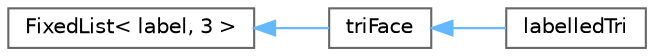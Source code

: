 digraph "Graphical Class Hierarchy"
{
 // LATEX_PDF_SIZE
  bgcolor="transparent";
  edge [fontname=Helvetica,fontsize=10,labelfontname=Helvetica,labelfontsize=10];
  node [fontname=Helvetica,fontsize=10,shape=box,height=0.2,width=0.4];
  rankdir="LR";
  Node0 [id="Node000000",label="FixedList\< label, 3 \>",height=0.2,width=0.4,color="grey40", fillcolor="white", style="filled",URL="$classFoam_1_1FixedList.html",tooltip=" "];
  Node0 -> Node1 [id="edge4682_Node000000_Node000001",dir="back",color="steelblue1",style="solid",tooltip=" "];
  Node1 [id="Node000001",label="triFace",height=0.2,width=0.4,color="grey40", fillcolor="white", style="filled",URL="$classFoam_1_1triFace.html",tooltip="A triangular face using a FixedList of labels corresponding to mesh vertices."];
  Node1 -> Node2 [id="edge4683_Node000001_Node000002",dir="back",color="steelblue1",style="solid",tooltip=" "];
  Node2 [id="Node000002",label="labelledTri",height=0.2,width=0.4,color="grey40", fillcolor="white", style="filled",URL="$classFoam_1_1labelledTri.html",tooltip="A triFace with additional (region) index."];
}
